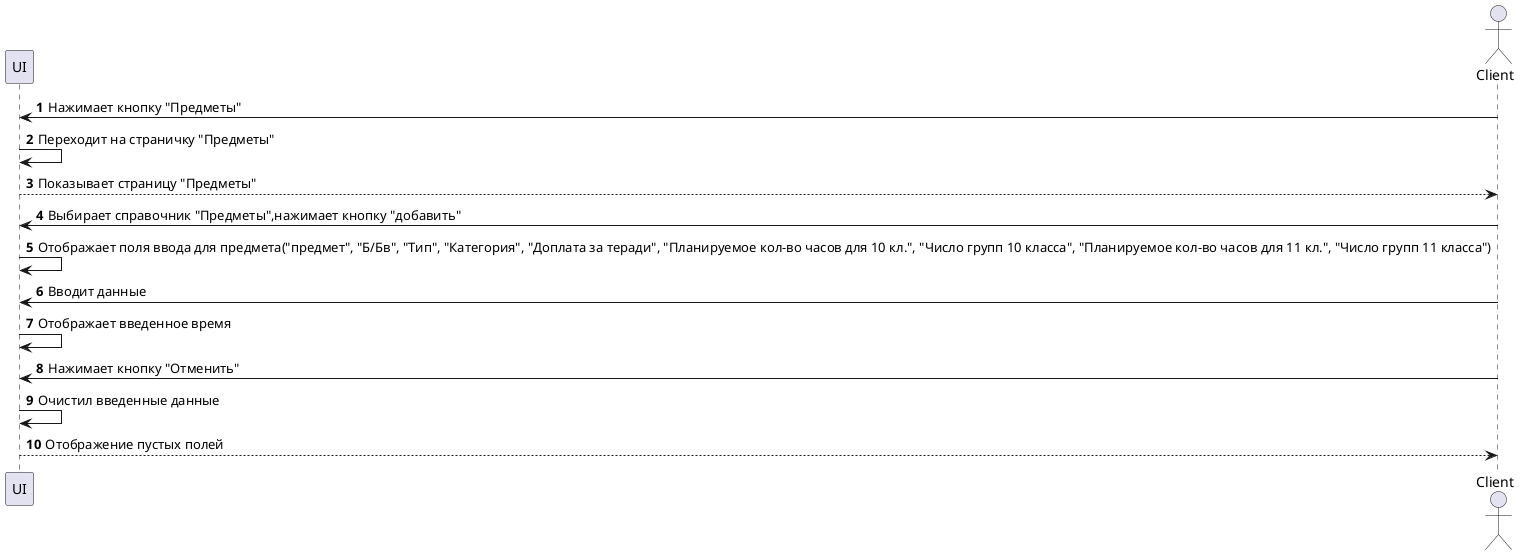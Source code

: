 @startuml Отмена добавления предмета    
    autonumber

    actor Client
    
    participant UI
    participant Client

    Client -> UI: Нажимает кнопку "Предметы"
    UI -> UI: Переходит на страничку "Предметы"
    Client <-- UI: Показывает страницу "Предметы"

    Client -> UI: Выбирает справочник "Предметы",нажимает кнопку "добавить"
    UI -> UI: Отображает поля ввода для предмета("предмет", "Б/Бв", "Тип", "Категория", "Доплата за теради", "Планируемое кол-во часов для 10 кл.", "Число групп 10 класса", "Планируемое кол-во часов для 11 кл.", "Число групп 11 класса")
    Client -> UI: Вводит данные
    UI -> UI: Отображает введенное время
    
   Client -> UI: Нажимает кнопку "Отменить"
   UI -> UI: Очистил введенные данные
   Client <-- UI: Отображение пустых полей

@enduml
